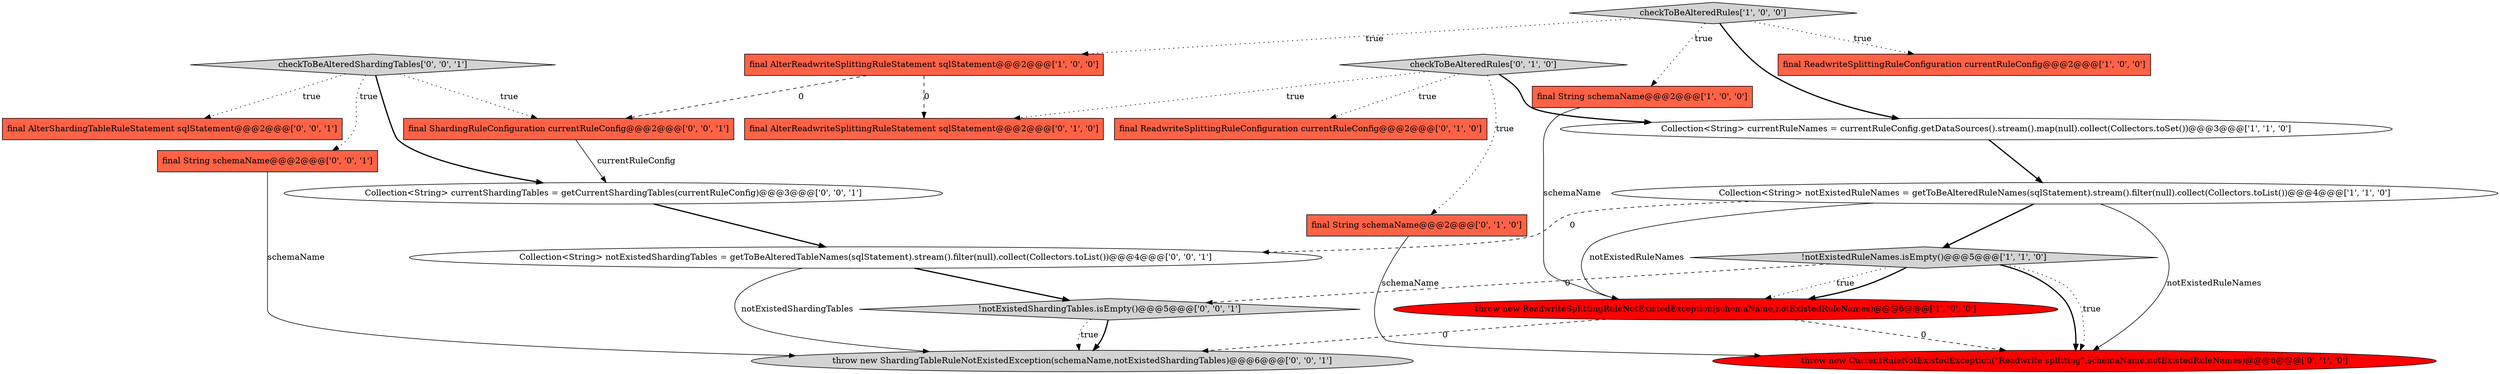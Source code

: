 digraph {
18 [style = filled, label = "final AlterShardingTableRuleStatement sqlStatement@@@2@@@['0', '0', '1']", fillcolor = tomato, shape = box image = "AAA0AAABBB3BBB"];
9 [style = filled, label = "checkToBeAlteredRules['0', '1', '0']", fillcolor = lightgray, shape = diamond image = "AAA0AAABBB2BBB"];
8 [style = filled, label = "final ReadwriteSplittingRuleConfiguration currentRuleConfig@@@2@@@['0', '1', '0']", fillcolor = tomato, shape = box image = "AAA0AAABBB2BBB"];
19 [style = filled, label = "final ShardingRuleConfiguration currentRuleConfig@@@2@@@['0', '0', '1']", fillcolor = tomato, shape = box image = "AAA0AAABBB3BBB"];
2 [style = filled, label = "final AlterReadwriteSplittingRuleStatement sqlStatement@@@2@@@['1', '0', '0']", fillcolor = tomato, shape = box image = "AAA1AAABBB1BBB"];
16 [style = filled, label = "final String schemaName@@@2@@@['0', '0', '1']", fillcolor = tomato, shape = box image = "AAA0AAABBB3BBB"];
7 [style = filled, label = "checkToBeAlteredRules['1', '0', '0']", fillcolor = lightgray, shape = diamond image = "AAA0AAABBB1BBB"];
11 [style = filled, label = "final String schemaName@@@2@@@['0', '1', '0']", fillcolor = tomato, shape = box image = "AAA0AAABBB2BBB"];
15 [style = filled, label = "checkToBeAlteredShardingTables['0', '0', '1']", fillcolor = lightgray, shape = diamond image = "AAA0AAABBB3BBB"];
10 [style = filled, label = "throw new CurrentRuleNotExistedException(\"Readwrite splitting\",schemaName,notExistedRuleNames)@@@6@@@['0', '1', '0']", fillcolor = red, shape = ellipse image = "AAA1AAABBB2BBB"];
17 [style = filled, label = "!notExistedShardingTables.isEmpty()@@@5@@@['0', '0', '1']", fillcolor = lightgray, shape = diamond image = "AAA0AAABBB3BBB"];
3 [style = filled, label = "Collection<String> notExistedRuleNames = getToBeAlteredRuleNames(sqlStatement).stream().filter(null).collect(Collectors.toList())@@@4@@@['1', '1', '0']", fillcolor = white, shape = ellipse image = "AAA0AAABBB1BBB"];
14 [style = filled, label = "Collection<String> notExistedShardingTables = getToBeAlteredTableNames(sqlStatement).stream().filter(null).collect(Collectors.toList())@@@4@@@['0', '0', '1']", fillcolor = white, shape = ellipse image = "AAA0AAABBB3BBB"];
0 [style = filled, label = "final String schemaName@@@2@@@['1', '0', '0']", fillcolor = tomato, shape = box image = "AAA0AAABBB1BBB"];
20 [style = filled, label = "Collection<String> currentShardingTables = getCurrentShardingTables(currentRuleConfig)@@@3@@@['0', '0', '1']", fillcolor = white, shape = ellipse image = "AAA0AAABBB3BBB"];
12 [style = filled, label = "final AlterReadwriteSplittingRuleStatement sqlStatement@@@2@@@['0', '1', '0']", fillcolor = tomato, shape = box image = "AAA1AAABBB2BBB"];
6 [style = filled, label = "Collection<String> currentRuleNames = currentRuleConfig.getDataSources().stream().map(null).collect(Collectors.toSet())@@@3@@@['1', '1', '0']", fillcolor = white, shape = ellipse image = "AAA0AAABBB1BBB"];
4 [style = filled, label = "throw new ReadwriteSplittingRuleNotExistedException(schemaName,notExistedRuleNames)@@@6@@@['1', '0', '0']", fillcolor = red, shape = ellipse image = "AAA1AAABBB1BBB"];
13 [style = filled, label = "throw new ShardingTableRuleNotExistedException(schemaName,notExistedShardingTables)@@@6@@@['0', '0', '1']", fillcolor = lightgray, shape = ellipse image = "AAA0AAABBB3BBB"];
1 [style = filled, label = "final ReadwriteSplittingRuleConfiguration currentRuleConfig@@@2@@@['1', '0', '0']", fillcolor = tomato, shape = box image = "AAA0AAABBB1BBB"];
5 [style = filled, label = "!notExistedRuleNames.isEmpty()@@@5@@@['1', '1', '0']", fillcolor = lightgray, shape = diamond image = "AAA0AAABBB1BBB"];
6->3 [style = bold, label=""];
5->10 [style = bold, label=""];
7->2 [style = dotted, label="true"];
9->12 [style = dotted, label="true"];
2->19 [style = dashed, label="0"];
3->4 [style = solid, label="notExistedRuleNames"];
19->20 [style = solid, label="currentRuleConfig"];
5->10 [style = dotted, label="true"];
9->11 [style = dotted, label="true"];
3->10 [style = solid, label="notExistedRuleNames"];
15->18 [style = dotted, label="true"];
14->17 [style = bold, label=""];
20->14 [style = bold, label=""];
15->16 [style = dotted, label="true"];
7->0 [style = dotted, label="true"];
5->4 [style = dotted, label="true"];
9->6 [style = bold, label=""];
9->8 [style = dotted, label="true"];
2->12 [style = dashed, label="0"];
3->5 [style = bold, label=""];
5->17 [style = dashed, label="0"];
15->19 [style = dotted, label="true"];
15->20 [style = bold, label=""];
16->13 [style = solid, label="schemaName"];
5->4 [style = bold, label=""];
14->13 [style = solid, label="notExistedShardingTables"];
7->6 [style = bold, label=""];
17->13 [style = bold, label=""];
0->4 [style = solid, label="schemaName"];
11->10 [style = solid, label="schemaName"];
4->10 [style = dashed, label="0"];
7->1 [style = dotted, label="true"];
17->13 [style = dotted, label="true"];
3->14 [style = dashed, label="0"];
4->13 [style = dashed, label="0"];
}
